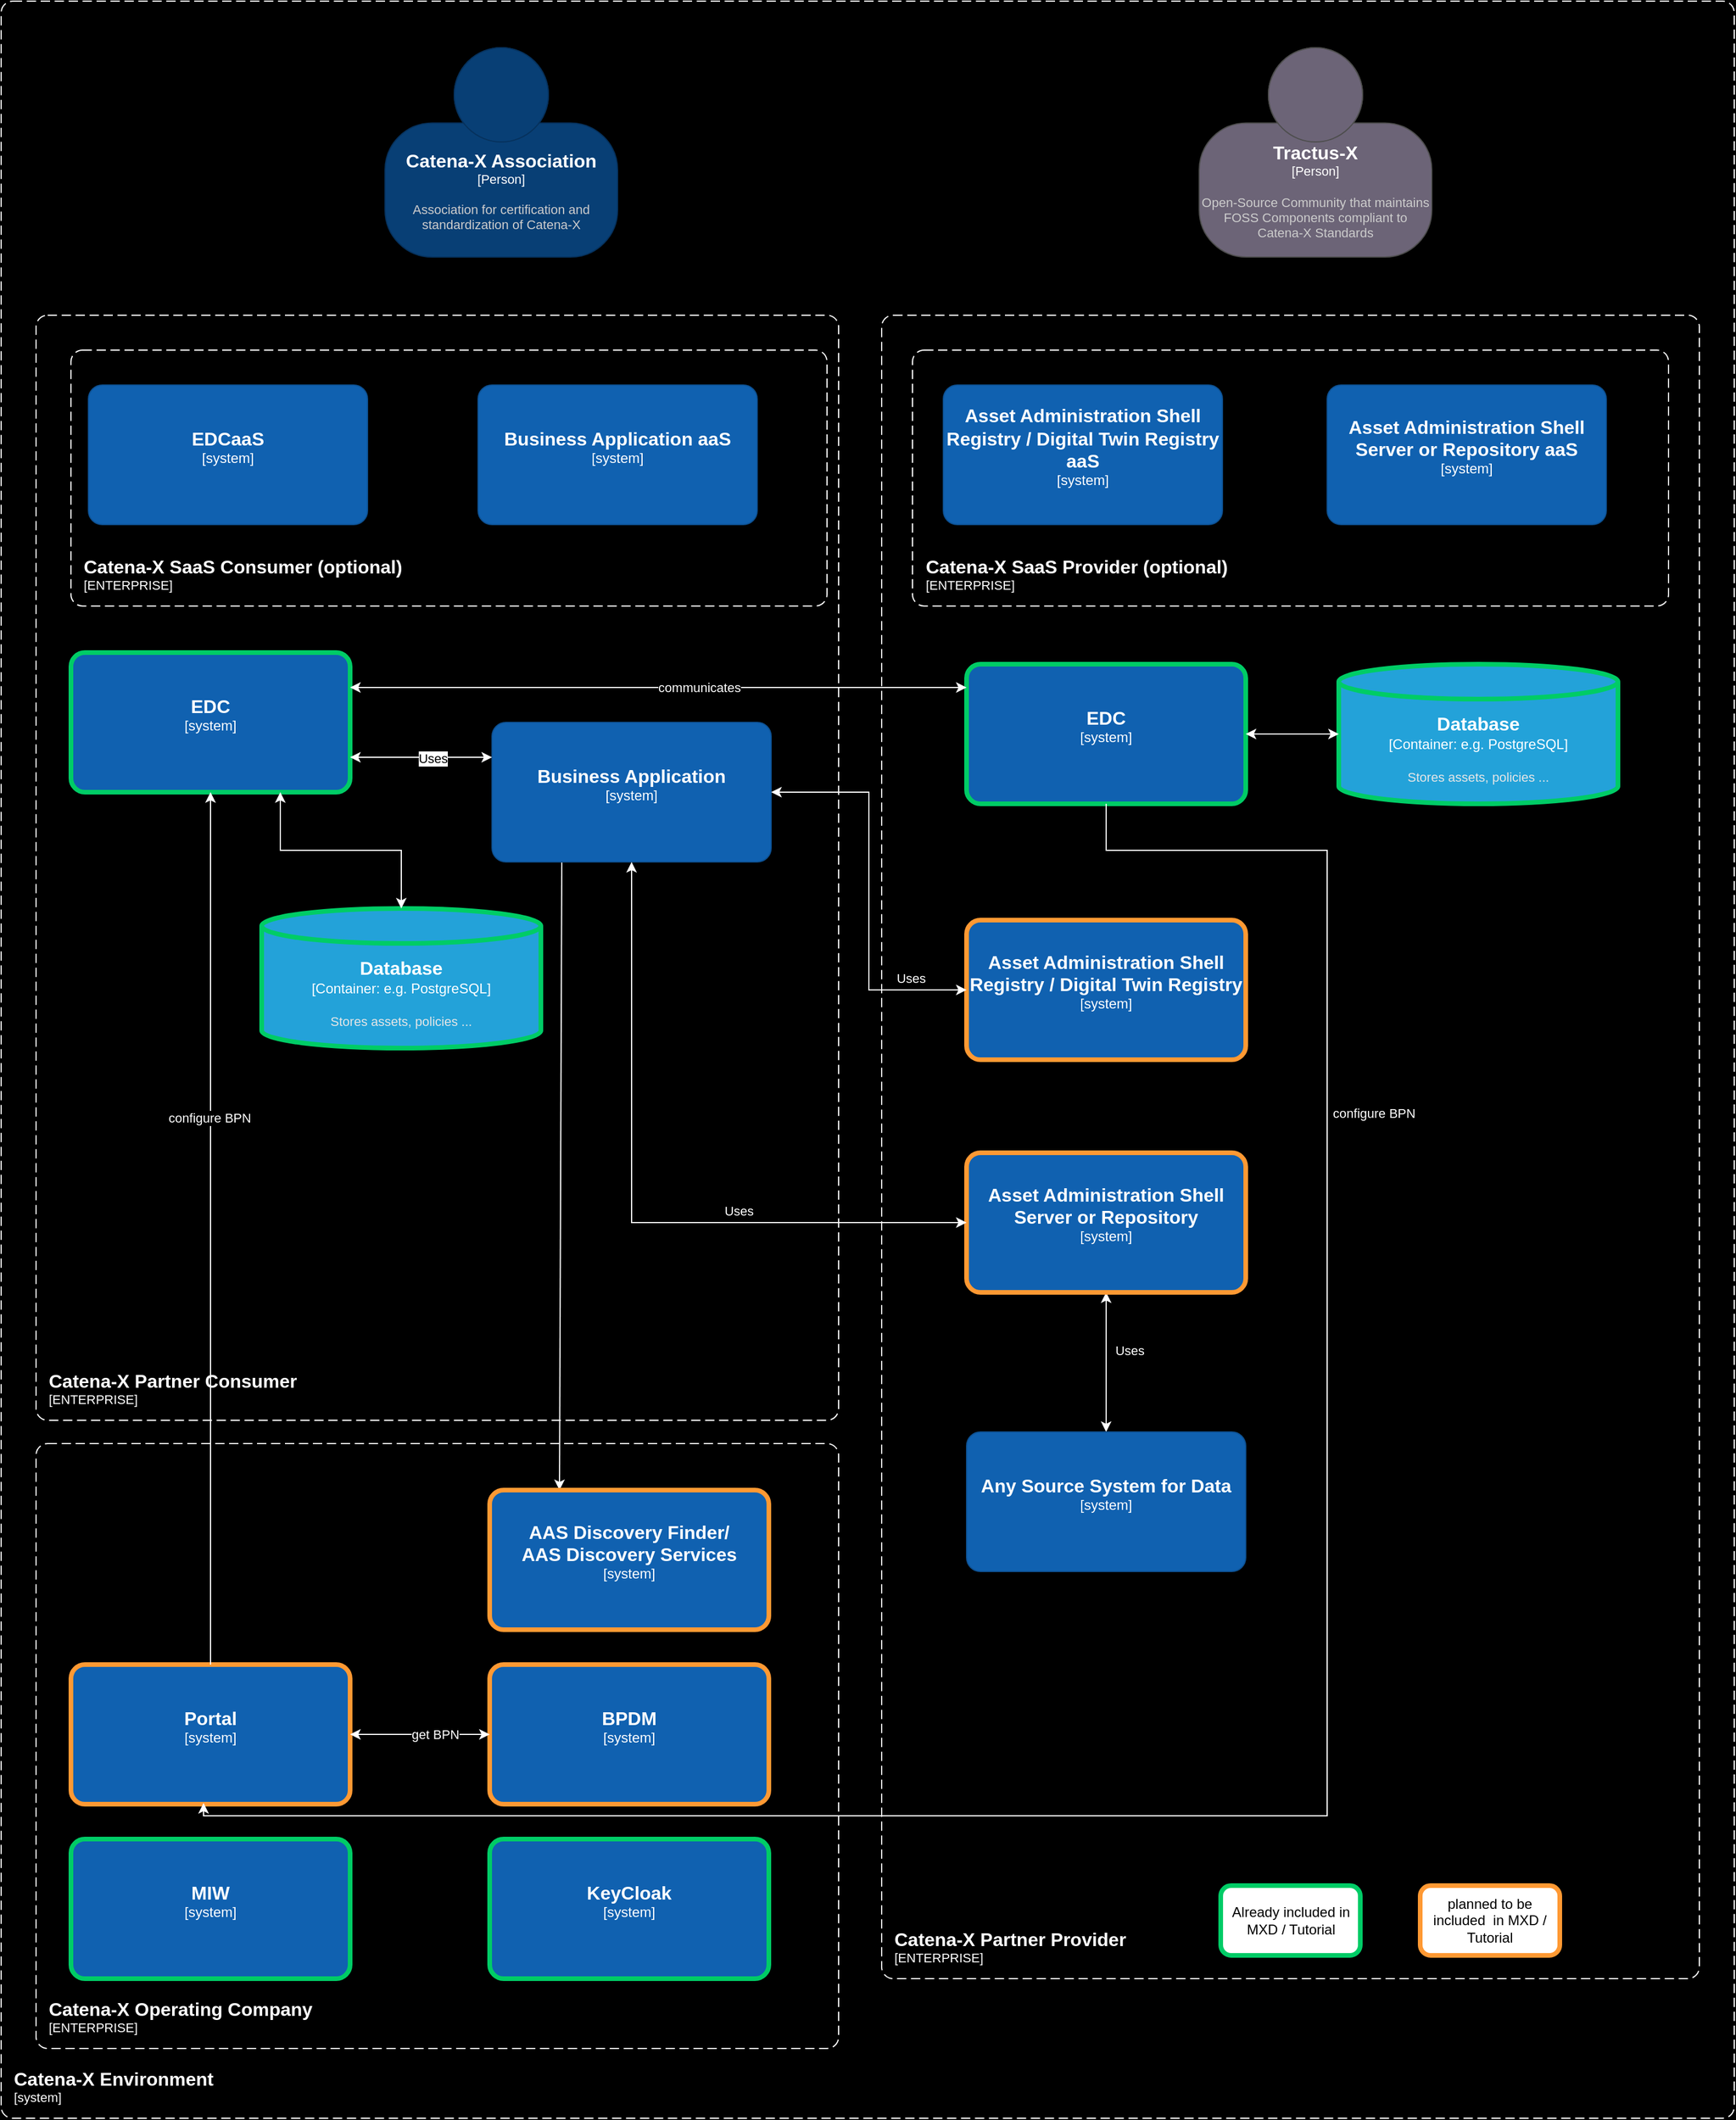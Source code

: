 <mxfile><diagram name="Seite-1" id="EkTeIHQpuFtEgdfZstaj"><mxGraphModel dx="898" dy="750" grid="1" gridSize="10" guides="1" tooltips="1" connect="1" arrows="1" fold="1" page="0" pageScale="1" pageWidth="827" pageHeight="1169" background="#000000" math="0" shadow="0"><root><mxCell id="0"/><mxCell id="1" parent="0"/><object placeholders="1" c4Name="Catena-X Association" c4Type="Person" c4Description="Association for certification and standardization of Catena-X&#10;" label="&lt;font style=&quot;font-size: 16px&quot;&gt;&lt;b&gt;%c4Name%&lt;/b&gt;&lt;/font&gt;&lt;div&gt;[%c4Type%]&lt;/div&gt;&lt;br&gt;&lt;div&gt;&lt;font style=&quot;font-size: 11px&quot;&gt;&lt;font color=&quot;#cccccc&quot;&gt;%c4Description%&lt;/font&gt;&lt;/div&gt;" id="HoUhUmzW9KH7zbd96LEA-1"><mxCell style="html=1;fontSize=11;dashed=0;whiteSpace=wrap;fillColor=#083F75;strokeColor=#06315C;fontColor=#ffffff;shape=mxgraph.c4.person2;align=center;metaEdit=1;points=[[0.5,0,0],[1,0.5,0],[1,0.75,0],[0.75,1,0],[0.5,1,0],[0.25,1,0],[0,0.75,0],[0,0.5,0]];resizable=0;" parent="1" vertex="1"><mxGeometry x="400" y="-50" width="200" height="180" as="geometry"/></mxCell></object><object placeholders="1" c4Name="Tractus-X" c4Type="Person" c4Description="Open-Source Community that maintains FOSS Components compliant to Catena-X Standards" label="&lt;font style=&quot;font-size: 16px&quot;&gt;&lt;b&gt;%c4Name%&lt;/b&gt;&lt;/font&gt;&lt;div&gt;[%c4Type%]&lt;/div&gt;&lt;br&gt;&lt;div&gt;&lt;font style=&quot;font-size: 11px&quot;&gt;&lt;font color=&quot;#cccccc&quot;&gt;%c4Description%&lt;/font&gt;&lt;/div&gt;" id="HoUhUmzW9KH7zbd96LEA-2"><mxCell style="html=1;fontSize=11;dashed=0;whiteSpace=wrap;fillColor=#6C6477;strokeColor=#4D4D4D;fontColor=#ffffff;shape=mxgraph.c4.person2;align=center;metaEdit=1;points=[[0.5,0,0],[1,0.5,0],[1,0.75,0],[0.75,1,0],[0.5,1,0],[0.25,1,0],[0,0.75,0],[0,0.5,0]];resizable=0;" parent="1" vertex="1"><mxGeometry x="1100" y="-50" width="200" height="180" as="geometry"/></mxCell></object><object c4Name="Catena-X Environment" c4Type="SystemScopeBoundary" c4Application="system" label="&lt;font style=&quot;font-size: 16px&quot;&gt;&lt;b&gt;&lt;div style=&quot;text-align: left&quot;&gt;%c4Name%&lt;/div&gt;&lt;/b&gt;&lt;/font&gt;&lt;div style=&quot;text-align: left&quot;&gt;[%c4Application%]&lt;/div&gt;" placeholders="1" id="So58qvO-gp38-perJs6D-1"><mxCell style="rounded=1;fontSize=11;whiteSpace=wrap;html=1;dashed=1;arcSize=20;fillColor=none;strokeColor=#FFFFFF;fontColor=#FFFFFF;labelBackgroundColor=none;align=left;verticalAlign=bottom;labelBorderColor=default;spacingTop=0;spacing=10;dashPattern=8 4;metaEdit=1;rotatable=0;perimeter=rectanglePerimeter;labelPadding=0;allowArrows=0;connectable=0;expand=0;recursiveResize=0;editable=1;pointerEvents=0;absoluteArcSize=1;points=[[0.25,0,0],[0.5,0,0],[0.75,0,0],[1,0.25,0],[1,0.5,0],[1,0.75,0],[0.75,1,0],[0.5,1,0],[0.25,1,0],[0,0.75,0],[0,0.5,0],[0,0.25,0]];" parent="1" vertex="1"><mxGeometry x="70" y="-90" width="1490" height="1820" as="geometry"/></mxCell></object><object placeholders="1" c4Name="Catena-X Partner Consumer" c4Type="ContainerScopeBoundary" c4Application="ENTERPRISE" label="&lt;font style=&quot;font-size: 16px&quot;&gt;&lt;b&gt;&lt;div style=&quot;text-align: left&quot;&gt;%c4Name%&lt;/div&gt;&lt;/b&gt;&lt;/font&gt;&lt;div style=&quot;text-align: left&quot;&gt;[%c4Application%]&lt;/div&gt;" id="So58qvO-gp38-perJs6D-2"><mxCell style="rounded=1;fontSize=11;whiteSpace=wrap;html=1;dashed=1;arcSize=20;fillColor=none;strokeColor=#FFFFFF;fontColor=#FFFFFF;labelBackgroundColor=none;align=left;verticalAlign=bottom;labelBorderColor=default;spacingTop=0;spacing=10;dashPattern=8 4;metaEdit=1;rotatable=0;perimeter=rectanglePerimeter;labelPadding=0;allowArrows=0;connectable=0;expand=0;recursiveResize=0;editable=1;pointerEvents=0;absoluteArcSize=1;points=[[0.25,0,0],[0.5,0,0],[0.75,0,0],[1,0.25,0],[1,0.5,0],[1,0.75,0],[0.75,1,0],[0.5,1,0],[0.25,1,0],[0,0.75,0],[0,0.5,0],[0,0.25,0]];" parent="1" vertex="1"><mxGeometry x="100" y="180" width="690" height="950" as="geometry"/></mxCell></object><object placeholders="1" c4Name="Catena-X Partner Provider" c4Type="ContainerScopeBoundary" c4Application="ENTERPRISE" label="&lt;font style=&quot;font-size: 16px&quot;&gt;&lt;b&gt;&lt;div style=&quot;text-align: left&quot;&gt;%c4Name%&lt;/div&gt;&lt;/b&gt;&lt;/font&gt;&lt;div style=&quot;text-align: left&quot;&gt;[%c4Application%]&lt;/div&gt;" id="So58qvO-gp38-perJs6D-3"><mxCell style="rounded=1;fontSize=11;whiteSpace=wrap;html=1;dashed=1;arcSize=20;fillColor=none;strokeColor=#FFFFFF;fontColor=#FFFFFF;labelBackgroundColor=none;align=left;verticalAlign=bottom;labelBorderColor=default;spacingTop=0;spacing=10;dashPattern=8 4;metaEdit=1;rotatable=0;perimeter=rectanglePerimeter;labelPadding=0;allowArrows=0;connectable=0;expand=0;recursiveResize=0;editable=1;pointerEvents=0;absoluteArcSize=1;points=[[0.25,0,0],[0.5,0,0],[0.75,0,0],[1,0.25,0],[1,0.5,0],[1,0.75,0],[0.75,1,0],[0.5,1,0],[0.25,1,0],[0,0.75,0],[0,0.5,0],[0,0.25,0]];" parent="1" vertex="1"><mxGeometry x="827" y="180" width="703" height="1430" as="geometry"/></mxCell></object><object placeholders="1" c4Name="EDC" c4Type="system" c4Description="" label="&lt;font style=&quot;font-size: 16px&quot;&gt;&lt;b&gt;%c4Name%&lt;/b&gt;&lt;/font&gt;&lt;div&gt;[%c4Type%]&lt;/div&gt;&lt;br&gt;&lt;div&gt;&lt;font style=&quot;font-size: 11px&quot;&gt;&lt;font color=&quot;#cccccc&quot;&gt;%c4Description%&lt;/font&gt;&lt;/div&gt;" id="So58qvO-gp38-perJs6D-4"><mxCell style="rounded=1;whiteSpace=wrap;html=1;labelBackgroundColor=none;fillColor=#1061B0;fontColor=#ffffff;align=center;arcSize=10;strokeColor=#00CC66;metaEdit=1;resizable=0;points=[[0.25,0,0],[0.5,0,0],[0.75,0,0],[1,0.25,0],[1,0.5,0],[1,0.75,0],[0.75,1,0],[0.5,1,0],[0.25,1,0],[0,0.75,0],[0,0.5,0],[0,0.25,0]];strokeWidth=4;" parent="1" vertex="1"><mxGeometry x="130" y="470" width="240" height="120" as="geometry"/></mxCell></object><mxCell id="4" style="edgeStyle=none;html=1;exitX=0.25;exitY=1;exitDx=0;exitDy=0;exitPerimeter=0;strokeColor=#FFFFFF;entryX=0.25;entryY=0;entryDx=0;entryDy=0;entryPerimeter=0;" edge="1" parent="1" source="So58qvO-gp38-perJs6D-5" target="3"><mxGeometry relative="1" as="geometry"><mxPoint x="550" y="1216.667" as="targetPoint"/></mxGeometry></mxCell><object placeholders="1" c4Name="Business Application" c4Type="system" c4Description="" label="&lt;font style=&quot;font-size: 16px&quot;&gt;&lt;b&gt;%c4Name%&lt;/b&gt;&lt;/font&gt;&lt;div&gt;[%c4Type%]&lt;/div&gt;&lt;br&gt;&lt;div&gt;&lt;font style=&quot;font-size: 11px&quot;&gt;&lt;font color=&quot;#cccccc&quot;&gt;%c4Description%&lt;/font&gt;&lt;/div&gt;" id="So58qvO-gp38-perJs6D-5"><mxCell style="rounded=1;whiteSpace=wrap;html=1;labelBackgroundColor=none;fillColor=#1061B0;fontColor=#ffffff;align=center;arcSize=10;strokeColor=#0D5091;metaEdit=1;resizable=0;points=[[0.25,0,0],[0.5,0,0],[0.75,0,0],[1,0.25,0],[1,0.5,0],[1,0.75,0],[0.75,1,0],[0.5,1,0],[0.25,1,0],[0,0.75,0],[0,0.5,0],[0,0.25,0]];" parent="1" vertex="1"><mxGeometry x="492" y="530" width="240" height="120" as="geometry"/></mxCell></object><object placeholders="1" c4Name="EDC" c4Type="system" c4Description="" label="&lt;font style=&quot;font-size: 16px&quot;&gt;&lt;b&gt;%c4Name%&lt;/b&gt;&lt;/font&gt;&lt;div&gt;[%c4Type%]&lt;/div&gt;&lt;br&gt;&lt;div&gt;&lt;font style=&quot;font-size: 11px&quot;&gt;&lt;font color=&quot;#cccccc&quot;&gt;%c4Description%&lt;/font&gt;&lt;/div&gt;" id="So58qvO-gp38-perJs6D-7"><mxCell style="rounded=1;whiteSpace=wrap;html=1;labelBackgroundColor=none;fillColor=#1061B0;fontColor=#ffffff;align=center;arcSize=10;strokeColor=#00CC66;metaEdit=1;resizable=0;points=[[0.25,0,0],[0.5,0,0],[0.75,0,0],[1,0.25,0],[1,0.5,0],[1,0.75,0],[0.75,1,0],[0.5,1,0],[0.25,1,0],[0,0.75,0],[0,0.5,0],[0,0.25,0]];strokeWidth=4;" parent="1" vertex="1"><mxGeometry x="900" y="480" width="240" height="120" as="geometry"/></mxCell></object><mxCell id="So58qvO-gp38-perJs6D-8" style="edgeStyle=orthogonalEdgeStyle;rounded=0;orthogonalLoop=1;jettySize=auto;html=1;exitX=1;exitY=0.25;exitDx=0;exitDy=0;exitPerimeter=0;entryX=0;entryY=0.167;entryDx=0;entryDy=0;entryPerimeter=0;startArrow=classic;startFill=1;strokeColor=#FFFFFF;fontColor=#FFFFFF;" parent="1" source="So58qvO-gp38-perJs6D-4" target="So58qvO-gp38-perJs6D-7" edge="1"><mxGeometry relative="1" as="geometry"/></mxCell><mxCell id="So58qvO-gp38-perJs6D-9" value="communicates" style="edgeLabel;html=1;align=center;verticalAlign=middle;resizable=0;points=[];labelBackgroundColor=#000000;fontColor=#FFFFFF;" parent="So58qvO-gp38-perJs6D-8" vertex="1" connectable="0"><mxGeometry x="0.132" relative="1" as="geometry"><mxPoint as="offset"/></mxGeometry></mxCell><mxCell id="So58qvO-gp38-perJs6D-10" style="edgeStyle=orthogonalEdgeStyle;rounded=0;orthogonalLoop=1;jettySize=auto;html=1;exitX=1;exitY=0.75;exitDx=0;exitDy=0;exitPerimeter=0;entryX=0;entryY=0.25;entryDx=0;entryDy=0;entryPerimeter=0;startArrow=classic;startFill=1;strokeColor=#FFFFFF;fontColor=#FFFFFF;" parent="1" source="So58qvO-gp38-perJs6D-4" target="So58qvO-gp38-perJs6D-5" edge="1"><mxGeometry relative="1" as="geometry"/></mxCell><mxCell id="So58qvO-gp38-perJs6D-11" value="Uses" style="edgeLabel;html=1;align=center;verticalAlign=middle;resizable=0;points=[];" parent="So58qvO-gp38-perJs6D-10" vertex="1" connectable="0"><mxGeometry x="0.164" y="-1" relative="1" as="geometry"><mxPoint as="offset"/></mxGeometry></mxCell><object placeholders="1" c4Name="Asset Administration Shell Registry / Digital Twin Registry" c4Type="system" c4Description="" label="&lt;font style=&quot;font-size: 16px&quot;&gt;&lt;b&gt;%c4Name%&lt;/b&gt;&lt;/font&gt;&lt;div&gt;[%c4Type%]&lt;/div&gt;&lt;br&gt;&lt;div&gt;&lt;font style=&quot;font-size: 11px&quot;&gt;&lt;font color=&quot;#cccccc&quot;&gt;%c4Description%&lt;/font&gt;&lt;/div&gt;" id="So58qvO-gp38-perJs6D-16"><mxCell style="rounded=1;whiteSpace=wrap;html=1;labelBackgroundColor=none;fillColor=#1061B0;fontColor=#ffffff;align=center;arcSize=10;strokeColor=#FF9933;metaEdit=1;resizable=0;points=[[0.25,0,0],[0.5,0,0],[0.75,0,0],[1,0.25,0],[1,0.5,0],[1,0.75,0],[0.75,1,0],[0.5,1,0],[0.25,1,0],[0,0.75,0],[0,0.5,0],[0,0.25,0]];strokeWidth=4;" parent="1" vertex="1"><mxGeometry x="900" y="700" width="240" height="120" as="geometry"/></mxCell></object><mxCell id="So58qvO-gp38-perJs6D-19" style="edgeStyle=orthogonalEdgeStyle;rounded=0;orthogonalLoop=1;jettySize=auto;html=1;exitX=0.5;exitY=1;exitDx=0;exitDy=0;exitPerimeter=0;startArrow=classic;startFill=1;strokeColor=#FFFFFF;" parent="1" source="So58qvO-gp38-perJs6D-17" target="So58qvO-gp38-perJs6D-18" edge="1"><mxGeometry relative="1" as="geometry"/></mxCell><mxCell id="So58qvO-gp38-perJs6D-20" value="Uses" style="edgeLabel;html=1;align=center;verticalAlign=middle;resizable=0;points=[];labelBackgroundColor=#000000;fontColor=#FFFFFF;" parent="So58qvO-gp38-perJs6D-19" vertex="1" connectable="0"><mxGeometry x="-0.283" y="-1" relative="1" as="geometry"><mxPoint x="21" y="7" as="offset"/></mxGeometry></mxCell><object placeholders="1" c4Name="Asset Administration Shell Server or Repository" c4Type="system" c4Description="" label="&lt;font style=&quot;font-size: 16px&quot;&gt;&lt;b&gt;%c4Name%&lt;/b&gt;&lt;/font&gt;&lt;div&gt;[%c4Type%]&lt;/div&gt;&lt;br&gt;&lt;div&gt;&lt;font style=&quot;font-size: 11px&quot;&gt;&lt;font color=&quot;#cccccc&quot;&gt;%c4Description%&lt;/font&gt;&lt;/div&gt;" id="So58qvO-gp38-perJs6D-17"><mxCell style="rounded=1;whiteSpace=wrap;html=1;labelBackgroundColor=none;fillColor=#1061B0;fontColor=#ffffff;align=center;arcSize=10;strokeColor=#FF9933;metaEdit=1;resizable=0;points=[[0.25,0,0],[0.5,0,0],[0.75,0,0],[1,0.25,0],[1,0.5,0],[1,0.75,0],[0.75,1,0],[0.5,1,0],[0.25,1,0],[0,0.75,0],[0,0.5,0],[0,0.25,0]];strokeWidth=4;" parent="1" vertex="1"><mxGeometry x="900" y="900" width="240" height="120" as="geometry"/></mxCell></object><object placeholders="1" c4Name="Any Source System for Data" c4Type="system" c4Description="" label="&lt;font style=&quot;font-size: 16px&quot;&gt;&lt;b&gt;%c4Name%&lt;/b&gt;&lt;/font&gt;&lt;div&gt;[%c4Type%]&lt;/div&gt;&lt;br&gt;&lt;div&gt;&lt;font style=&quot;font-size: 11px&quot;&gt;&lt;font color=&quot;#cccccc&quot;&gt;%c4Description%&lt;/font&gt;&lt;/div&gt;" id="So58qvO-gp38-perJs6D-18"><mxCell style="rounded=1;whiteSpace=wrap;html=1;labelBackgroundColor=none;fillColor=#1061B0;fontColor=#ffffff;align=center;arcSize=10;strokeColor=#0D5091;metaEdit=1;resizable=0;points=[[0.25,0,0],[0.5,0,0],[0.75,0,0],[1,0.25,0],[1,0.5,0],[1,0.75,0],[0.75,1,0],[0.5,1,0],[0.25,1,0],[0,0.75,0],[0,0.5,0],[0,0.25,0]];" parent="1" vertex="1"><mxGeometry x="900" y="1140" width="240" height="120" as="geometry"/></mxCell></object><object placeholders="1" c4Name="Business Application aaS" c4Type="system" c4Description="" label="&lt;font style=&quot;font-size: 16px&quot;&gt;&lt;b&gt;%c4Name%&lt;/b&gt;&lt;/font&gt;&lt;div&gt;[%c4Type%]&lt;/div&gt;&lt;br&gt;&lt;div&gt;&lt;font style=&quot;font-size: 11px&quot;&gt;&lt;font color=&quot;#cccccc&quot;&gt;%c4Description%&lt;/font&gt;&lt;/div&gt;" id="So58qvO-gp38-perJs6D-14"><mxCell style="rounded=1;whiteSpace=wrap;html=1;labelBackgroundColor=none;fillColor=#1061B0;fontColor=#ffffff;align=center;arcSize=10;strokeColor=#0D5091;metaEdit=1;resizable=0;points=[[0.25,0,0],[0.5,0,0],[0.75,0,0],[1,0.25,0],[1,0.5,0],[1,0.75,0],[0.75,1,0],[0.5,1,0],[0.25,1,0],[0,0.75,0],[0,0.5,0],[0,0.25,0]];" parent="1" vertex="1"><mxGeometry x="480" y="240" width="240" height="120" as="geometry"/></mxCell></object><mxCell id="So58qvO-gp38-perJs6D-22" style="edgeStyle=orthogonalEdgeStyle;rounded=0;orthogonalLoop=1;jettySize=auto;html=1;exitX=1;exitY=0.5;exitDx=0;exitDy=0;exitPerimeter=0;entryX=0;entryY=0.5;entryDx=0;entryDy=0;entryPerimeter=0;startArrow=classic;startFill=1;strokeColor=#FFFFFF;fontColor=#FFFFFF;" parent="1" source="So58qvO-gp38-perJs6D-5" target="So58qvO-gp38-perJs6D-16" edge="1"><mxGeometry relative="1" as="geometry"/></mxCell><mxCell id="So58qvO-gp38-perJs6D-23" value="Uses" style="edgeLabel;html=1;align=center;verticalAlign=middle;resizable=0;points=[];labelBackgroundColor=#000000;fontColor=#FFFFFF;" parent="So58qvO-gp38-perJs6D-22" vertex="1" connectable="0"><mxGeometry x="0.64" y="1" relative="1" as="geometry"><mxPoint x="13" y="-9" as="offset"/></mxGeometry></mxCell><mxCell id="So58qvO-gp38-perJs6D-24" style="edgeStyle=orthogonalEdgeStyle;rounded=0;orthogonalLoop=1;jettySize=auto;html=1;exitX=0.5;exitY=1;exitDx=0;exitDy=0;exitPerimeter=0;entryX=0;entryY=0.5;entryDx=0;entryDy=0;entryPerimeter=0;startArrow=classic;startFill=1;strokeColor=#FFFFFF;fontColor=#FFFFFF;" parent="1" source="So58qvO-gp38-perJs6D-5" target="So58qvO-gp38-perJs6D-17" edge="1"><mxGeometry relative="1" as="geometry"/></mxCell><mxCell id="So58qvO-gp38-perJs6D-25" value="Uses" style="edgeLabel;html=1;align=center;verticalAlign=middle;resizable=0;points=[];labelBackgroundColor=#000000;fontColor=#FFFFFF;" parent="So58qvO-gp38-perJs6D-24" vertex="1" connectable="0"><mxGeometry x="0.318" y="3" relative="1" as="geometry"><mxPoint x="8" y="-7" as="offset"/></mxGeometry></mxCell><mxCell id="So58qvO-gp38-perJs6D-29" value="" style="group" parent="1" vertex="1" connectable="0"><mxGeometry x="125" y="210" width="650" height="220" as="geometry"/></mxCell><object placeholders="1" c4Name="EDCaaS" c4Type="system" c4Description="" label="&lt;font style=&quot;font-size: 16px&quot;&gt;&lt;b&gt;%c4Name%&lt;/b&gt;&lt;/font&gt;&lt;div&gt;[%c4Type%]&lt;/div&gt;&lt;br&gt;&lt;div&gt;&lt;font style=&quot;font-size: 11px&quot;&gt;&lt;font color=&quot;#cccccc&quot;&gt;%c4Description%&lt;/font&gt;&lt;/div&gt;" id="So58qvO-gp38-perJs6D-30"><mxCell style="rounded=1;whiteSpace=wrap;html=1;labelBackgroundColor=none;fillColor=#1061B0;fontColor=#ffffff;align=center;arcSize=10;strokeColor=#0D5091;metaEdit=1;resizable=0;points=[[0.25,0,0],[0.5,0,0],[0.75,0,0],[1,0.25,0],[1,0.5,0],[1,0.75,0],[0.75,1,0],[0.5,1,0],[0.25,1,0],[0,0.75,0],[0,0.5,0],[0,0.25,0]];" parent="So58qvO-gp38-perJs6D-29" vertex="1"><mxGeometry x="20" y="30" width="240" height="120" as="geometry"/></mxCell></object><object placeholders="1" c4Name="Catena-X SaaS Consumer (optional)" c4Type="ContainerScopeBoundary" c4Application="ENTERPRISE" label="&lt;font style=&quot;font-size: 16px&quot;&gt;&lt;b&gt;&lt;div style=&quot;text-align: left&quot;&gt;%c4Name%&lt;/div&gt;&lt;/b&gt;&lt;/font&gt;&lt;div style=&quot;text-align: left&quot;&gt;[%c4Application%]&lt;/div&gt;" id="So58qvO-gp38-perJs6D-32"><mxCell style="rounded=1;fontSize=11;whiteSpace=wrap;html=1;dashed=1;arcSize=20;fillColor=none;strokeColor=#FFFFFF;fontColor=#FFFFFF;labelBackgroundColor=none;align=left;verticalAlign=bottom;labelBorderColor=default;spacingTop=0;spacing=10;dashPattern=8 4;metaEdit=1;rotatable=0;perimeter=rectanglePerimeter;labelPadding=0;allowArrows=0;connectable=0;expand=0;recursiveResize=0;editable=1;pointerEvents=0;absoluteArcSize=1;points=[[0.25,0,0],[0.5,0,0],[0.75,0,0],[1,0.25,0],[1,0.5,0],[1,0.75,0],[0.75,1,0],[0.5,1,0],[0.25,1,0],[0,0.75,0],[0,0.5,0],[0,0.25,0]];" parent="1" vertex="1"><mxGeometry x="130" y="210" width="650" height="220" as="geometry"/></mxCell></object><object placeholders="1" c4Name="Catena-X SaaS Provider (optional)" c4Type="ContainerScopeBoundary" c4Application="ENTERPRISE" label="&lt;font style=&quot;font-size: 16px&quot;&gt;&lt;b&gt;&lt;div style=&quot;text-align: left&quot;&gt;%c4Name%&lt;/div&gt;&lt;/b&gt;&lt;/font&gt;&lt;div style=&quot;text-align: left&quot;&gt;[%c4Application%]&lt;/div&gt;" id="So58qvO-gp38-perJs6D-12"><mxCell style="rounded=1;fontSize=11;whiteSpace=wrap;html=1;dashed=1;arcSize=20;fillColor=none;strokeColor=#FFFFFF;fontColor=#FFFFFF;labelBackgroundColor=none;align=left;verticalAlign=bottom;labelBorderColor=default;spacingTop=0;spacing=10;dashPattern=8 4;metaEdit=1;rotatable=0;perimeter=rectanglePerimeter;labelPadding=0;allowArrows=0;connectable=0;expand=0;recursiveResize=0;editable=1;pointerEvents=0;absoluteArcSize=1;points=[[0.25,0,0],[0.5,0,0],[0.75,0,0],[1,0.25,0],[1,0.5,0],[1,0.75,0],[0.75,1,0],[0.5,1,0],[0.25,1,0],[0,0.75,0],[0,0.5,0],[0,0.25,0]];" parent="1" vertex="1"><mxGeometry x="853.5" y="210" width="650" height="220" as="geometry"/></mxCell></object><object placeholders="1" c4Name="Asset Administration Shell Registry / Digital Twin Registry aaS" c4Type="system" c4Description="" label="&lt;font style=&quot;font-size: 16px&quot;&gt;&lt;b&gt;%c4Name%&lt;/b&gt;&lt;/font&gt;&lt;div&gt;[%c4Type%]&lt;/div&gt;&lt;br&gt;&lt;div&gt;&lt;font style=&quot;font-size: 11px&quot;&gt;&lt;font color=&quot;#cccccc&quot;&gt;%c4Description%&lt;/font&gt;&lt;/div&gt;" id="So58qvO-gp38-perJs6D-33"><mxCell style="rounded=1;whiteSpace=wrap;html=1;labelBackgroundColor=none;fillColor=#1061B0;fontColor=#ffffff;align=center;arcSize=10;strokeColor=#0D5091;metaEdit=1;resizable=0;points=[[0.25,0,0],[0.5,0,0],[0.75,0,0],[1,0.25,0],[1,0.5,0],[1,0.75,0],[0.75,1,0],[0.5,1,0],[0.25,1,0],[0,0.75,0],[0,0.5,0],[0,0.25,0]];" parent="1" vertex="1"><mxGeometry x="880" y="240" width="240" height="120" as="geometry"/></mxCell></object><object placeholders="1" c4Name="Asset Administration Shell Server or Repository aaS" c4Type="system" c4Description="" label="&lt;font style=&quot;font-size: 16px&quot;&gt;&lt;b&gt;%c4Name%&lt;/b&gt;&lt;/font&gt;&lt;div&gt;[%c4Type%]&lt;/div&gt;&lt;br&gt;&lt;div&gt;&lt;font style=&quot;font-size: 11px&quot;&gt;&lt;font color=&quot;#cccccc&quot;&gt;%c4Description%&lt;/font&gt;&lt;/div&gt;" id="So58qvO-gp38-perJs6D-34"><mxCell style="rounded=1;whiteSpace=wrap;html=1;labelBackgroundColor=none;fillColor=#1061B0;fontColor=#ffffff;align=center;arcSize=10;strokeColor=#0D5091;metaEdit=1;resizable=0;points=[[0.25,0,0],[0.5,0,0],[0.75,0,0],[1,0.25,0],[1,0.5,0],[1,0.75,0],[0.75,1,0],[0.5,1,0],[0.25,1,0],[0,0.75,0],[0,0.5,0],[0,0.25,0]];" parent="1" vertex="1"><mxGeometry x="1210" y="240" width="240" height="120" as="geometry"/></mxCell></object><object placeholders="1" c4Name="Catena-X Operating Company" c4Type="ContainerScopeBoundary" c4Application="ENTERPRISE" label="&lt;font style=&quot;font-size: 16px&quot;&gt;&lt;b&gt;&lt;div style=&quot;text-align: left&quot;&gt;%c4Name%&lt;/div&gt;&lt;/b&gt;&lt;/font&gt;&lt;div style=&quot;text-align: left&quot;&gt;[%c4Application%]&lt;/div&gt;" id="So58qvO-gp38-perJs6D-35"><mxCell style="rounded=1;fontSize=11;whiteSpace=wrap;html=1;dashed=1;arcSize=20;fillColor=none;strokeColor=#FFFFFF;fontColor=#FFFFFF;labelBackgroundColor=none;align=left;verticalAlign=bottom;labelBorderColor=default;spacingTop=0;spacing=10;dashPattern=8 4;metaEdit=1;rotatable=0;perimeter=rectanglePerimeter;labelPadding=0;allowArrows=0;connectable=0;expand=0;recursiveResize=0;editable=1;pointerEvents=0;absoluteArcSize=1;points=[[0.25,0,0],[0.5,0,0],[0.75,0,0],[1,0.25,0],[1,0.5,0],[1,0.75,0],[0.75,1,0],[0.5,1,0],[0.25,1,0],[0,0.75,0],[0,0.5,0],[0,0.25,0]];" parent="1" vertex="1"><mxGeometry x="100" y="1150" width="690" height="520" as="geometry"/></mxCell></object><object placeholders="1" c4Name="Portal" c4Type="system" c4Description="" label="&lt;font style=&quot;font-size: 16px&quot;&gt;&lt;b&gt;%c4Name%&lt;/b&gt;&lt;/font&gt;&lt;div&gt;[%c4Type%]&lt;/div&gt;&lt;br&gt;&lt;div&gt;&lt;font style=&quot;font-size: 11px&quot;&gt;&lt;font color=&quot;#cccccc&quot;&gt;%c4Description%&lt;/font&gt;&lt;/div&gt;" id="So58qvO-gp38-perJs6D-36"><mxCell style="rounded=1;whiteSpace=wrap;html=1;labelBackgroundColor=none;fillColor=#1061B0;fontColor=#ffffff;align=center;arcSize=10;strokeColor=#FF9933;metaEdit=1;resizable=0;points=[[0.25,0,0],[0.5,0,0],[0.75,0,0],[1,0.25,0],[1,0.5,0],[1,0.75,0],[0.75,1,0],[0.5,1,0],[0.25,1,0],[0,0.75,0],[0,0.5,0],[0,0.25,0]];strokeWidth=4;" parent="1" vertex="1"><mxGeometry x="130" y="1340" width="240" height="120" as="geometry"/></mxCell></object><object placeholders="1" c4Name="BPDM" c4Type="system" c4Description="" label="&lt;font style=&quot;font-size: 16px&quot;&gt;&lt;b&gt;%c4Name%&lt;/b&gt;&lt;/font&gt;&lt;div&gt;[%c4Type%]&lt;/div&gt;&lt;br&gt;&lt;div&gt;&lt;font style=&quot;font-size: 11px&quot;&gt;&lt;font color=&quot;#cccccc&quot;&gt;%c4Description%&lt;/font&gt;&lt;/div&gt;" id="So58qvO-gp38-perJs6D-37"><mxCell style="rounded=1;whiteSpace=wrap;html=1;labelBackgroundColor=none;fillColor=#1061B0;fontColor=#ffffff;align=center;arcSize=10;strokeColor=#FF9933;metaEdit=1;resizable=0;points=[[0.25,0,0],[0.5,0,0],[0.75,0,0],[1,0.25,0],[1,0.5,0],[1,0.75,0],[0.75,1,0],[0.5,1,0],[0.25,1,0],[0,0.75,0],[0,0.5,0],[0,0.25,0]];strokeWidth=4;" parent="1" vertex="1"><mxGeometry x="490" y="1340" width="240" height="120" as="geometry"/></mxCell></object><object placeholders="1" c4Name="MIW" c4Type="system" c4Description="" label="&lt;font style=&quot;font-size: 16px&quot;&gt;&lt;b&gt;%c4Name%&lt;/b&gt;&lt;/font&gt;&lt;div&gt;[%c4Type%]&lt;/div&gt;&lt;br&gt;&lt;div&gt;&lt;font style=&quot;font-size: 11px&quot;&gt;&lt;font color=&quot;#cccccc&quot;&gt;%c4Description%&lt;/font&gt;&lt;/div&gt;" id="So58qvO-gp38-perJs6D-38"><mxCell style="rounded=1;whiteSpace=wrap;html=1;labelBackgroundColor=none;fillColor=#1061B0;fontColor=#ffffff;align=center;arcSize=10;strokeColor=#00CC66;metaEdit=1;resizable=0;points=[[0.25,0,0],[0.5,0,0],[0.75,0,0],[1,0.25,0],[1,0.5,0],[1,0.75,0],[0.75,1,0],[0.5,1,0],[0.25,1,0],[0,0.75,0],[0,0.5,0],[0,0.25,0]];strokeWidth=4;" parent="1" vertex="1"><mxGeometry x="130" y="1490" width="240" height="120" as="geometry"/></mxCell></object><mxCell id="So58qvO-gp38-perJs6D-39" style="edgeStyle=orthogonalEdgeStyle;rounded=0;orthogonalLoop=1;jettySize=auto;html=1;exitX=0.5;exitY=0;exitDx=0;exitDy=0;exitPerimeter=0;entryX=0.5;entryY=1;entryDx=0;entryDy=0;entryPerimeter=0;strokeColor=#FFFFFF;fontColor=#FFFFFF;" parent="1" source="So58qvO-gp38-perJs6D-36" target="So58qvO-gp38-perJs6D-4" edge="1"><mxGeometry relative="1" as="geometry"/></mxCell><mxCell id="So58qvO-gp38-perJs6D-40" value="configure BPN" style="edgeLabel;html=1;align=center;verticalAlign=middle;resizable=0;points=[];labelBackgroundColor=#000000;fontColor=#FFFFFF;" parent="So58qvO-gp38-perJs6D-39" vertex="1" connectable="0"><mxGeometry x="0.254" y="1" relative="1" as="geometry"><mxPoint as="offset"/></mxGeometry></mxCell><mxCell id="So58qvO-gp38-perJs6D-41" style="edgeStyle=orthogonalEdgeStyle;rounded=0;orthogonalLoop=1;jettySize=auto;html=1;exitX=1;exitY=0.5;exitDx=0;exitDy=0;exitPerimeter=0;entryX=0;entryY=0.5;entryDx=0;entryDy=0;entryPerimeter=0;startArrow=classic;startFill=1;strokeColor=#FFFFFF;fontColor=#FFFFFF;" parent="1" source="So58qvO-gp38-perJs6D-36" target="So58qvO-gp38-perJs6D-37" edge="1"><mxGeometry relative="1" as="geometry"/></mxCell><mxCell id="So58qvO-gp38-perJs6D-42" value="get BPN" style="edgeLabel;html=1;align=center;verticalAlign=middle;resizable=0;points=[];labelBackgroundColor=#000000;fontColor=#FFFFFF;" parent="So58qvO-gp38-perJs6D-41" vertex="1" connectable="0"><mxGeometry x="0.218" relative="1" as="geometry"><mxPoint as="offset"/></mxGeometry></mxCell><object placeholders="1" c4Type="Database" c4Container="Container" c4Technology="e.g. PostgreSQL" c4Description="Stores assets, policies ..." label="&lt;font style=&quot;font-size: 16px&quot;&gt;&lt;b&gt;%c4Type%&lt;/b&gt;&lt;/font&gt;&lt;div&gt;[%c4Container%:&amp;nbsp;%c4Technology%]&lt;/div&gt;&lt;br&gt;&lt;div&gt;&lt;font style=&quot;font-size: 11px&quot;&gt;&lt;font color=&quot;#E6E6E6&quot;&gt;%c4Description%&lt;/font&gt;&lt;/div&gt;" id="So58qvO-gp38-perJs6D-43"><mxCell style="shape=cylinder3;size=15;whiteSpace=wrap;html=1;boundedLbl=1;rounded=0;labelBackgroundColor=none;fillColor=#23A2D9;fontSize=12;fontColor=#ffffff;align=center;strokeColor=#00CC66;metaEdit=1;points=[[0.5,0,0],[1,0.25,0],[1,0.5,0],[1,0.75,0],[0.5,1,0],[0,0.75,0],[0,0.5,0],[0,0.25,0]];resizable=0;strokeWidth=4;" parent="1" vertex="1"><mxGeometry x="1220" y="480" width="240" height="120" as="geometry"/></mxCell></object><mxCell id="So58qvO-gp38-perJs6D-44" style="edgeStyle=orthogonalEdgeStyle;rounded=0;orthogonalLoop=1;jettySize=auto;html=1;exitX=1;exitY=0.5;exitDx=0;exitDy=0;exitPerimeter=0;entryX=0;entryY=0.5;entryDx=0;entryDy=0;entryPerimeter=0;startArrow=classic;startFill=1;strokeColor=#FFFFFF;fontColor=#FFFFFF;" parent="1" source="So58qvO-gp38-perJs6D-7" target="So58qvO-gp38-perJs6D-43" edge="1"><mxGeometry relative="1" as="geometry"/></mxCell><object placeholders="1" c4Name="KeyCloak" c4Type="system" c4Description="" label="&lt;font style=&quot;font-size: 16px&quot;&gt;&lt;b&gt;%c4Name%&lt;/b&gt;&lt;/font&gt;&lt;div&gt;[%c4Type%]&lt;/div&gt;&lt;br&gt;&lt;div&gt;&lt;font style=&quot;font-size: 11px&quot;&gt;&lt;font color=&quot;#cccccc&quot;&gt;%c4Description%&lt;/font&gt;&lt;/div&gt;" id="So58qvO-gp38-perJs6D-45"><mxCell style="rounded=1;whiteSpace=wrap;html=1;labelBackgroundColor=none;fillColor=#1061B0;fontColor=#ffffff;align=center;arcSize=10;strokeColor=#00CC66;metaEdit=1;resizable=0;points=[[0.25,0,0],[0.5,0,0],[0.75,0,0],[1,0.25,0],[1,0.5,0],[1,0.75,0],[0.75,1,0],[0.5,1,0],[0.25,1,0],[0,0.75,0],[0,0.5,0],[0,0.25,0]];strokeWidth=4;" parent="1" vertex="1"><mxGeometry x="490" y="1490" width="240" height="120" as="geometry"/></mxCell></object><object placeholders="1" c4Type="Database" c4Container="Container" c4Technology="e.g. PostgreSQL" c4Description="Stores assets, policies ..." label="&lt;font style=&quot;font-size: 16px&quot;&gt;&lt;b&gt;%c4Type%&lt;/b&gt;&lt;/font&gt;&lt;div&gt;[%c4Container%:&amp;nbsp;%c4Technology%]&lt;/div&gt;&lt;br&gt;&lt;div&gt;&lt;font style=&quot;font-size: 11px&quot;&gt;&lt;font color=&quot;#E6E6E6&quot;&gt;%c4Description%&lt;/font&gt;&lt;/div&gt;" id="So58qvO-gp38-perJs6D-46"><mxCell style="shape=cylinder3;size=15;whiteSpace=wrap;html=1;boundedLbl=1;rounded=0;labelBackgroundColor=none;fillColor=#23A2D9;fontSize=12;fontColor=#ffffff;align=center;strokeColor=#00CC66;metaEdit=1;points=[[0.5,0,0],[1,0.25,0],[1,0.5,0],[1,0.75,0],[0.5,1,0],[0,0.75,0],[0,0.5,0],[0,0.25,0]];resizable=0;strokeWidth=4;" parent="1" vertex="1"><mxGeometry x="294" y="690" width="240" height="120" as="geometry"/></mxCell></object><mxCell id="So58qvO-gp38-perJs6D-47" style="edgeStyle=orthogonalEdgeStyle;rounded=0;orthogonalLoop=1;jettySize=auto;html=1;exitX=0.75;exitY=1;exitDx=0;exitDy=0;exitPerimeter=0;entryX=0.5;entryY=0;entryDx=0;entryDy=0;entryPerimeter=0;startArrow=classic;startFill=1;strokeColor=#FFFFFF;fontColor=#FFFFFF;" parent="1" source="So58qvO-gp38-perJs6D-4" target="So58qvO-gp38-perJs6D-46" edge="1"><mxGeometry relative="1" as="geometry"/></mxCell><mxCell id="So58qvO-gp38-perJs6D-48" value="Already included in MXD / Tutorial" style="rounded=1;whiteSpace=wrap;html=1;strokeWidth=4;strokeColor=#00CC66;" parent="1" vertex="1"><mxGeometry x="1118.5" y="1530" width="120" height="60" as="geometry"/></mxCell><mxCell id="So58qvO-gp38-perJs6D-49" value="planned to be included&amp;nbsp; in MXD / Tutorial" style="rounded=1;whiteSpace=wrap;html=1;strokeWidth=4;strokeColor=#FF9933;" parent="1" vertex="1"><mxGeometry x="1290" y="1530" width="120" height="60" as="geometry"/></mxCell><mxCell id="So58qvO-gp38-perJs6D-50" style="edgeStyle=orthogonalEdgeStyle;rounded=0;orthogonalLoop=1;jettySize=auto;html=1;exitX=0.5;exitY=1;exitDx=0;exitDy=0;exitPerimeter=0;entryX=0.475;entryY=0.992;entryDx=0;entryDy=0;entryPerimeter=0;strokeColor=#FFFFFF;fontColor=#FFFFFF;" parent="1" source="So58qvO-gp38-perJs6D-7" target="So58qvO-gp38-perJs6D-36" edge="1"><mxGeometry relative="1" as="geometry"><Array as="points"><mxPoint x="1020" y="640"/><mxPoint x="1210" y="640"/><mxPoint x="1210" y="1470"/><mxPoint x="244" y="1470"/></Array></mxGeometry></mxCell><mxCell id="So58qvO-gp38-perJs6D-51" value="configure BPN" style="edgeLabel;html=1;align=center;verticalAlign=middle;resizable=0;points=[];labelBackgroundColor=#000000;fontColor=#FFFFFF;" parent="So58qvO-gp38-perJs6D-50" vertex="1" connectable="0"><mxGeometry x="-0.625" relative="1" as="geometry"><mxPoint x="40" y="74" as="offset"/></mxGeometry></mxCell><object placeholders="1" c4Name="AAS Discovery Finder/&#10;AAS Discovery Services" c4Type="system" c4Description="" label="&lt;font style=&quot;font-size: 16px&quot;&gt;&lt;b&gt;%c4Name%&lt;/b&gt;&lt;/font&gt;&lt;div&gt;[%c4Type%]&lt;/div&gt;&lt;br&gt;&lt;div&gt;&lt;font style=&quot;font-size: 11px&quot;&gt;&lt;font color=&quot;#cccccc&quot;&gt;%c4Description%&lt;/font&gt;&lt;/div&gt;" id="3"><mxCell style="rounded=1;whiteSpace=wrap;html=1;labelBackgroundColor=none;fillColor=#1061B0;fontColor=#ffffff;align=center;arcSize=10;strokeColor=#FF9933;metaEdit=1;resizable=0;points=[[0.25,0,0],[0.5,0,0],[0.75,0,0],[1,0.25,0],[1,0.5,0],[1,0.75,0],[0.75,1,0],[0.5,1,0],[0.25,1,0],[0,0.75,0],[0,0.5,0],[0,0.25,0]];strokeWidth=4;" vertex="1" parent="1"><mxGeometry x="490" y="1190" width="240" height="120" as="geometry"/></mxCell></object></root></mxGraphModel></diagram></mxfile>